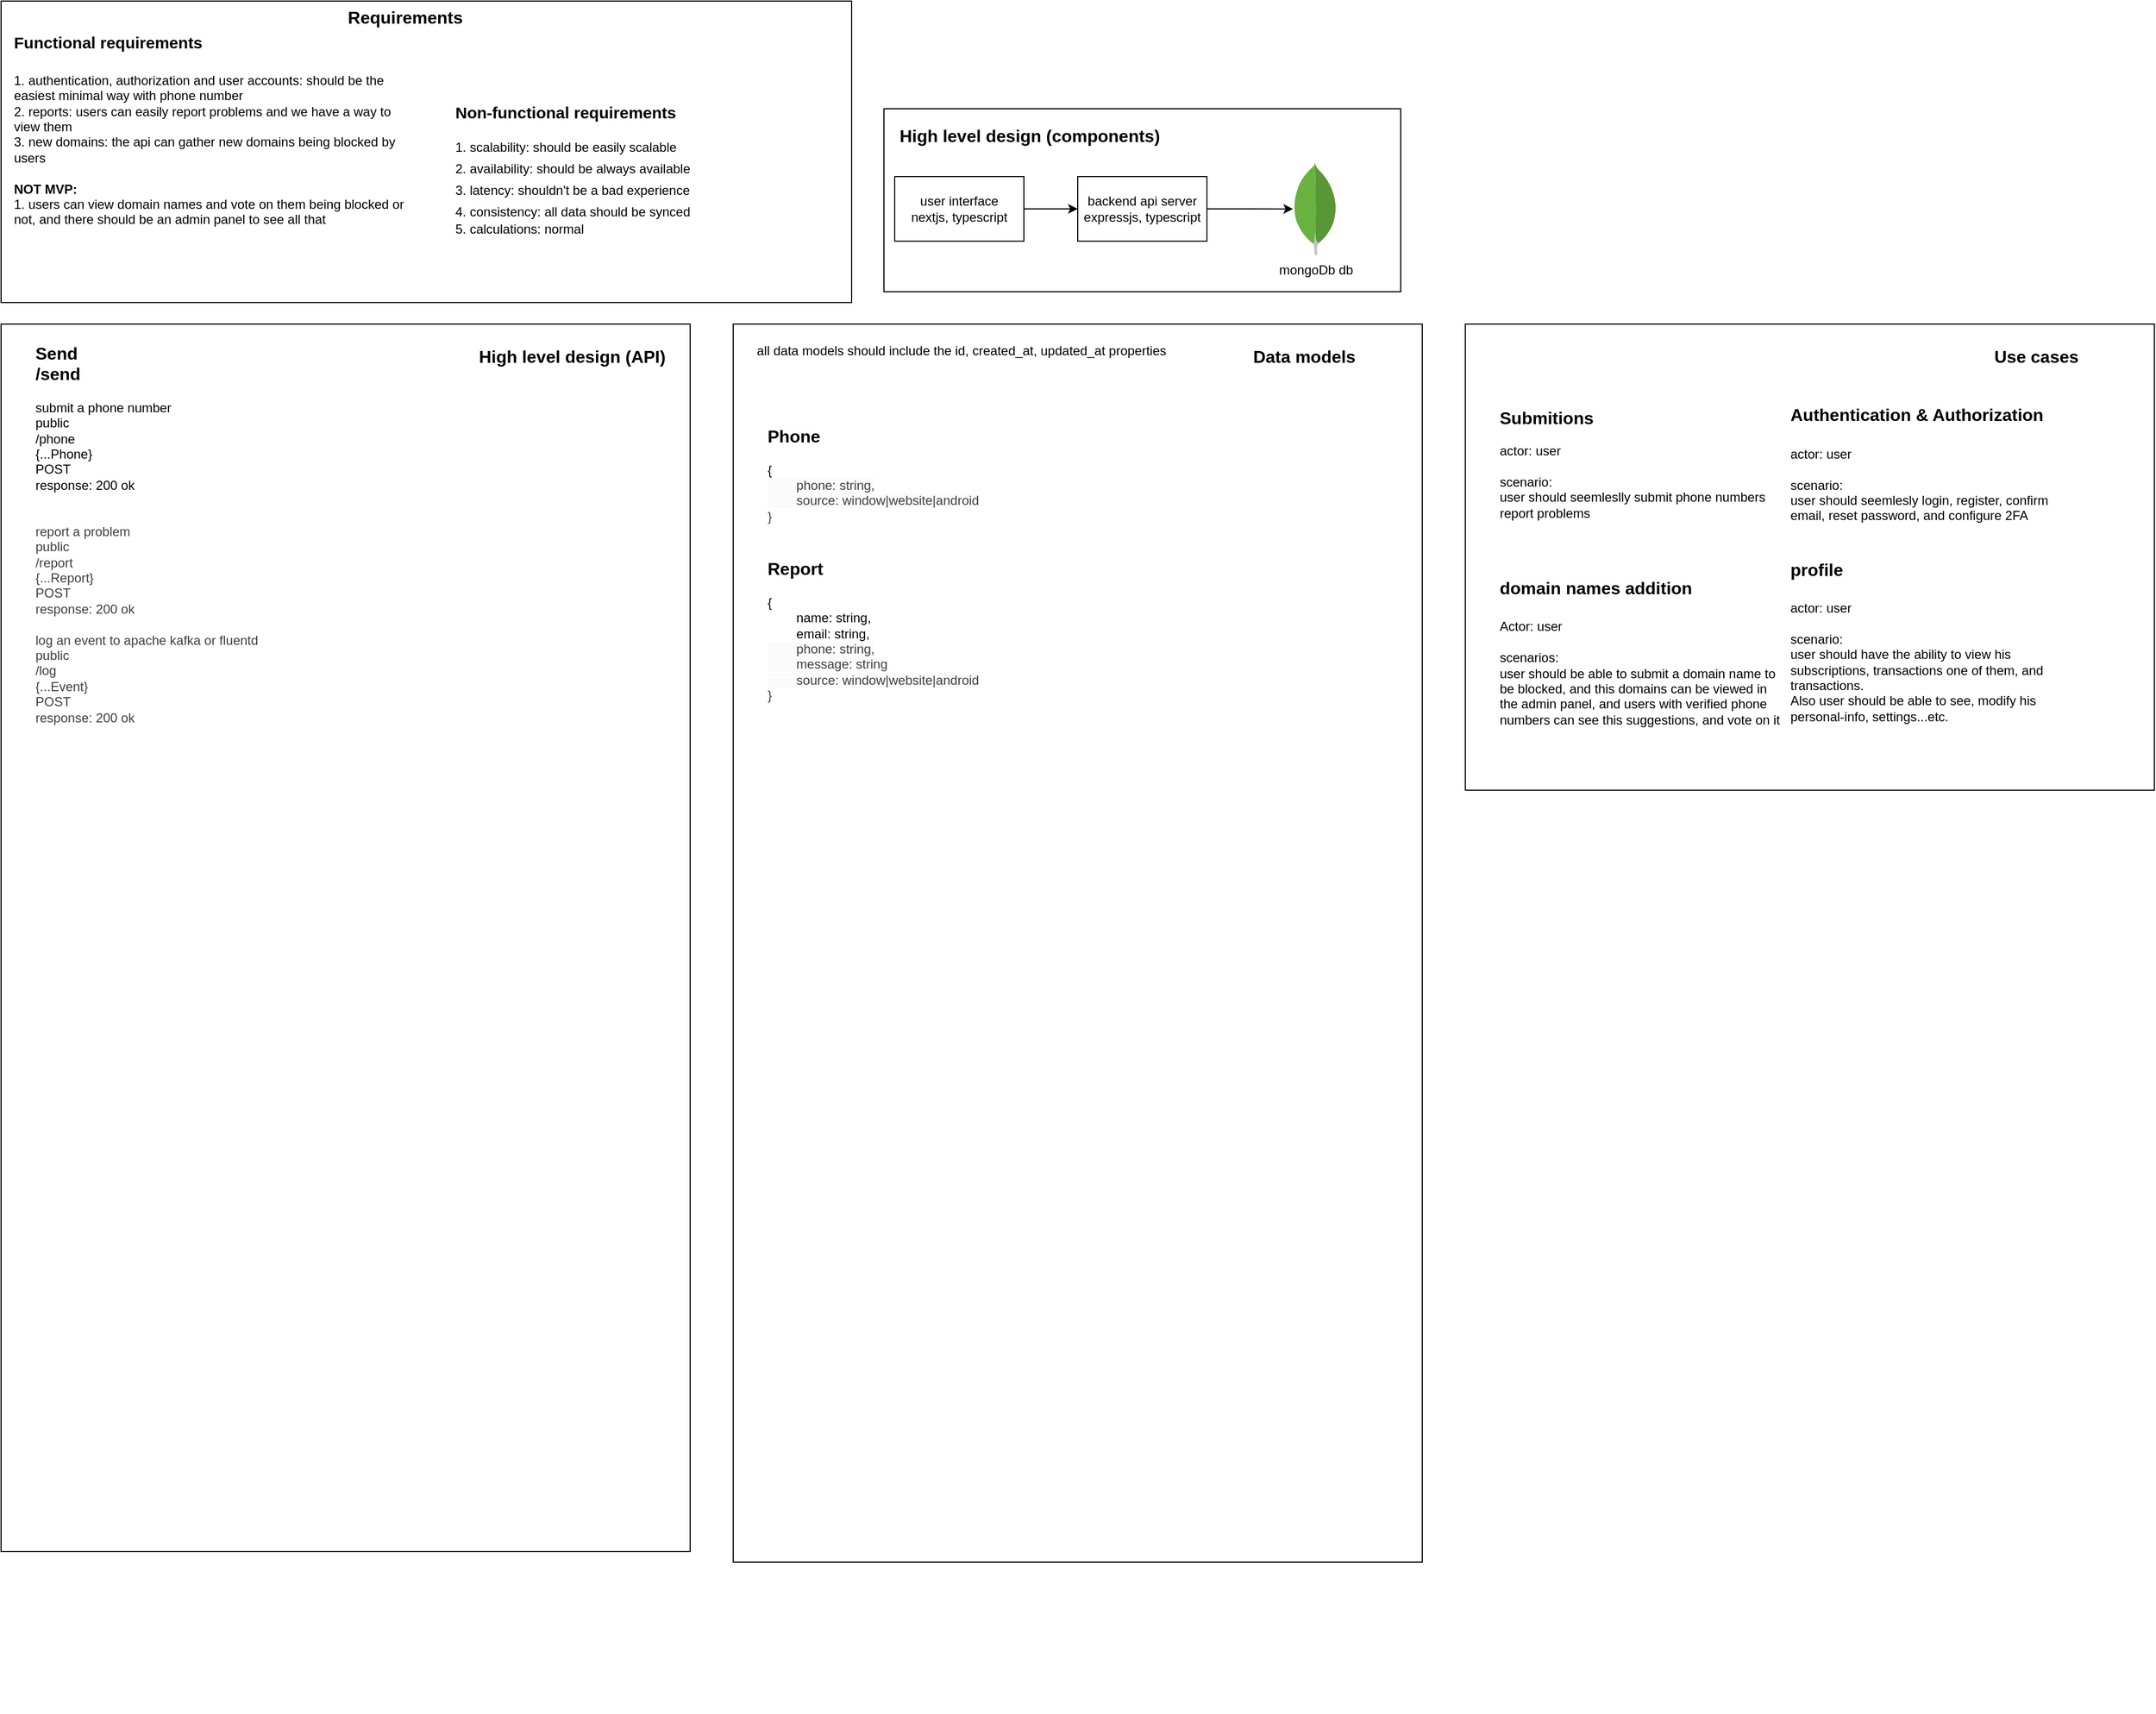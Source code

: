 <mxfile pages="2">
    <diagram name="high-level" id="8-smb9yRM81izmXv1z2y">
        <mxGraphModel dx="797" dy="1685" grid="1" gridSize="10" guides="1" tooltips="1" connect="1" arrows="1" fold="1" page="1" pageScale="1" pageWidth="850" pageHeight="1100" math="0" shadow="0">
            <root>
                <mxCell id="0"/>
                <mxCell id="1" parent="0"/>
                <mxCell id="nlzph1IIV6YKt-vDAN2--1" value="" style="group" parent="1" vertex="1" connectable="0">
                    <mxGeometry x="890" y="90" width="480" height="170" as="geometry"/>
                </mxCell>
                <mxCell id="nlzph1IIV6YKt-vDAN2--2" value="" style="whiteSpace=wrap;html=1;fontSize=11;" parent="nlzph1IIV6YKt-vDAN2--1" vertex="1">
                    <mxGeometry width="480" height="170" as="geometry"/>
                </mxCell>
                <mxCell id="nlzph1IIV6YKt-vDAN2--3" style="edgeStyle=orthogonalEdgeStyle;rounded=0;orthogonalLoop=1;jettySize=auto;html=1;exitX=1;exitY=0.5;exitDx=0;exitDy=0;entryX=0;entryY=0.5;entryDx=0;entryDy=0;" parent="nlzph1IIV6YKt-vDAN2--1" source="nlzph1IIV6YKt-vDAN2--4" target="nlzph1IIV6YKt-vDAN2--6" edge="1">
                    <mxGeometry relative="1" as="geometry"/>
                </mxCell>
                <mxCell id="nlzph1IIV6YKt-vDAN2--4" value="user interface&lt;div&gt;nextjs, typescript&lt;/div&gt;" style="rounded=0;whiteSpace=wrap;html=1;" parent="nlzph1IIV6YKt-vDAN2--1" vertex="1">
                    <mxGeometry x="10" y="63" width="120" height="60" as="geometry"/>
                </mxCell>
                <mxCell id="nlzph1IIV6YKt-vDAN2--5" style="edgeStyle=orthogonalEdgeStyle;rounded=0;orthogonalLoop=1;jettySize=auto;html=1;exitX=1;exitY=0.5;exitDx=0;exitDy=0;" parent="nlzph1IIV6YKt-vDAN2--1" source="nlzph1IIV6YKt-vDAN2--6" target="nlzph1IIV6YKt-vDAN2--7" edge="1">
                    <mxGeometry relative="1" as="geometry"/>
                </mxCell>
                <mxCell id="nlzph1IIV6YKt-vDAN2--6" value="backend api server&lt;div&gt;expressjs, typescript&lt;/div&gt;" style="rounded=0;whiteSpace=wrap;html=1;" parent="nlzph1IIV6YKt-vDAN2--1" vertex="1">
                    <mxGeometry x="180" y="63" width="120" height="60" as="geometry"/>
                </mxCell>
                <mxCell id="nlzph1IIV6YKt-vDAN2--7" value="mongoDb db" style="dashed=0;outlineConnect=0;html=1;align=center;labelPosition=center;verticalLabelPosition=bottom;verticalAlign=top;shape=mxgraph.weblogos.mongodb" parent="nlzph1IIV6YKt-vDAN2--1" vertex="1">
                    <mxGeometry x="380" y="50" width="41.2" height="86.2" as="geometry"/>
                </mxCell>
                <mxCell id="nlzph1IIV6YKt-vDAN2--8" value="&lt;font style=&quot;font-size: 16px;&quot;&gt;&lt;b&gt;High level design (components)&lt;/b&gt;&lt;/font&gt;" style="text;html=1;align=center;verticalAlign=middle;resizable=0;points=[];autosize=1;strokeColor=none;fillColor=none;" parent="nlzph1IIV6YKt-vDAN2--1" vertex="1">
                    <mxGeometry y="10" width="270" height="30" as="geometry"/>
                </mxCell>
                <mxCell id="nlzph1IIV6YKt-vDAN2--9" value="" style="group" parent="1" vertex="1" connectable="0">
                    <mxGeometry x="70" y="290" width="640" height="1140" as="geometry"/>
                </mxCell>
                <mxCell id="nlzph1IIV6YKt-vDAN2--10" value="" style="whiteSpace=wrap;html=1;fontSize=11;" parent="nlzph1IIV6YKt-vDAN2--9" vertex="1">
                    <mxGeometry width="640" height="1140" as="geometry"/>
                </mxCell>
                <mxCell id="nlzph1IIV6YKt-vDAN2--11" value="&lt;div data--h-bstatus=&quot;0OBSERVED&quot;&gt;&lt;span style=&quot;font-size: 16px;&quot;&gt;&lt;b&gt;Send&lt;/b&gt;&lt;/span&gt;&lt;/div&gt;&lt;font data--h-bstatus=&quot;0OBSERVED&quot; style=&quot;font-size: 16px;&quot;&gt;&lt;b data--h-bstatus=&quot;0OBSERVED&quot;&gt;/send&lt;/b&gt;&lt;/font&gt;&lt;div data--h-bstatus=&quot;0OBSERVED&quot;&gt;&lt;br data--h-bstatus=&quot;0OBSERVED&quot;&gt;&lt;/div&gt;&lt;div data--h-bstatus=&quot;0OBSERVED&quot;&gt;submit a phone number&lt;/div&gt;&lt;div data--h-bstatus=&quot;0OBSERVED&quot;&gt;public&lt;/div&gt;&lt;div data--h-bstatus=&quot;0OBSERVED&quot;&gt;/phone&lt;br&gt;{...Phone}&lt;/div&gt;&lt;div data--h-bstatus=&quot;0OBSERVED&quot;&gt;POST&lt;/div&gt;&lt;div data--h-bstatus=&quot;0OBSERVED&quot;&gt;response: 200 ok&lt;/div&gt;&lt;div data--h-bstatus=&quot;0OBSERVED&quot;&gt;&lt;br data--h-bstatus=&quot;0OBSERVED&quot;&gt;&lt;/div&gt;&lt;div data--h-bstatus=&quot;0OBSERVED&quot;&gt;&lt;br&gt;&lt;/div&gt;&lt;div data--h-bstatus=&quot;0OBSERVED&quot;&gt;&lt;div style=&quot;color: rgb(63, 63, 63); scrollbar-color: rgb(226, 226, 226) rgb(251, 251, 251);&quot; data--h-bstatus=&quot;0OBSERVED&quot;&gt;&lt;span style=&quot;color: rgb(63, 63, 63); background-color: transparent;&quot;&gt;report a problem&lt;br&gt;public&lt;/span&gt;&lt;/div&gt;&lt;div style=&quot;color: rgb(63, 63, 63); scrollbar-color: rgb(226, 226, 226) rgb(251, 251, 251);&quot; data--h-bstatus=&quot;0OBSERVED&quot;&gt;/report&lt;br style=&quot;color: rgb(63, 63, 63); scrollbar-color: rgb(226, 226, 226) rgb(251, 251, 251);&quot;&gt;{...Report}&lt;/div&gt;&lt;div style=&quot;color: rgb(63, 63, 63); scrollbar-color: rgb(226, 226, 226) rgb(251, 251, 251);&quot; data--h-bstatus=&quot;0OBSERVED&quot;&gt;POST&lt;/div&gt;&lt;div style=&quot;color: rgb(63, 63, 63); scrollbar-color: rgb(226, 226, 226) rgb(251, 251, 251);&quot; data--h-bstatus=&quot;0OBSERVED&quot;&gt;response: 200 ok&lt;br&gt;&lt;br&gt;&lt;div style=&quot;color: rgb(63, 63, 63); scrollbar-color: rgb(226, 226, 226) rgb(251, 251, 251);&quot; data--h-bstatus=&quot;0OBSERVED&quot;&gt;log an event to apache kafka or fluentd&lt;/div&gt;&lt;div style=&quot;color: rgb(63, 63, 63); scrollbar-color: rgb(226, 226, 226) rgb(251, 251, 251);&quot; data--h-bstatus=&quot;0OBSERVED&quot;&gt;public&lt;/div&gt;&lt;div style=&quot;color: rgb(63, 63, 63); scrollbar-color: rgb(226, 226, 226) rgb(251, 251, 251);&quot; data--h-bstatus=&quot;0OBSERVED&quot;&gt;/log&lt;br style=&quot;color: rgb(63, 63, 63); scrollbar-color: rgb(226, 226, 226) rgb(251, 251, 251);&quot;&gt;{...Event}&lt;/div&gt;&lt;div style=&quot;color: rgb(63, 63, 63); scrollbar-color: rgb(226, 226, 226) rgb(251, 251, 251);&quot; data--h-bstatus=&quot;0OBSERVED&quot;&gt;POST&lt;/div&gt;&lt;div style=&quot;color: rgb(63, 63, 63); scrollbar-color: rgb(226, 226, 226) rgb(251, 251, 251);&quot; data--h-bstatus=&quot;0OBSERVED&quot;&gt;response: 200 ok&lt;/div&gt;&lt;/div&gt;&lt;/div&gt;" style="text;html=1;align=left;verticalAlign=middle;resizable=0;points=[];autosize=1;strokeColor=none;fillColor=none;" parent="nlzph1IIV6YKt-vDAN2--9" vertex="1">
                    <mxGeometry x="30" y="10" width="230" height="370" as="geometry"/>
                </mxCell>
                <mxCell id="nlzph1IIV6YKt-vDAN2--13" value="&lt;font style=&quot;font-size: 16px;&quot;&gt;&lt;b&gt;High level design (API)&lt;/b&gt;&lt;/font&gt;" style="text;html=1;align=center;verticalAlign=middle;resizable=0;points=[];autosize=1;strokeColor=none;fillColor=none;" parent="nlzph1IIV6YKt-vDAN2--9" vertex="1">
                    <mxGeometry x="430" y="15.268" width="200" height="30" as="geometry"/>
                </mxCell>
                <mxCell id="nlzph1IIV6YKt-vDAN2--18" value="" style="group" parent="1" vertex="1" connectable="0">
                    <mxGeometry x="750" y="290" width="640" height="1290" as="geometry"/>
                </mxCell>
                <mxCell id="nlzph1IIV6YKt-vDAN2--19" value="" style="whiteSpace=wrap;html=1;fontSize=11;" parent="nlzph1IIV6YKt-vDAN2--18" vertex="1">
                    <mxGeometry width="640" height="1150" as="geometry"/>
                </mxCell>
                <mxCell id="nlzph1IIV6YKt-vDAN2--20" value="&lt;div data--h-bstatus=&quot;0OBSERVED&quot;&gt;&lt;b data--h-bstatus=&quot;0OBSERVED&quot; style=&quot;font-size: 16px; color: light-dark(rgb(0, 0, 0), rgb(255, 255, 255)); background-color: light-dark(#ffffff, var(--ge-dark-color, #121212));&quot;&gt;Phone&lt;/b&gt;&lt;/div&gt;&lt;div data--h-bstatus=&quot;0OBSERVED&quot;&gt;&lt;span style=&quot;background-color: light-dark(#ffffff, var(--ge-dark-color, #121212));&quot;&gt;&lt;br data--h-bstatus=&quot;0OBSERVED&quot;&gt;&lt;/span&gt;&lt;/div&gt;&lt;div data--h-bstatus=&quot;0OBSERVED&quot;&gt;&lt;span style=&quot;background-color: light-dark(#ffffff, var(--ge-dark-color, #121212));&quot;&gt;{&lt;/span&gt;&lt;/div&gt;&lt;div data--h-bstatus=&quot;0OBSERVED&quot;&gt;&lt;span style=&quot;color: rgb(63, 63, 63);&quot;&gt;&lt;span style=&quot;background-color: rgb(251, 251, 251);&quot;&gt;&lt;span style=&quot;white-space: pre;&quot;&gt;&#x9;&lt;/span&gt;phone: string,&lt;/span&gt;&lt;/span&gt;&lt;/div&gt;&lt;div data--h-bstatus=&quot;0OBSERVED&quot;&gt;&lt;span style=&quot;color: rgb(63, 63, 63);&quot;&gt;&lt;span style=&quot;background-color: rgb(251, 251, 251);&quot;&gt;&lt;span style=&quot;white-space: pre;&quot;&gt;&#x9;&lt;/span&gt;source: window|website|android&lt;br&gt;&lt;/span&gt;}&lt;/span&gt;&lt;/div&gt;" style="text;html=1;align=left;verticalAlign=middle;resizable=0;points=[];autosize=1;strokeColor=none;fillColor=none;" parent="nlzph1IIV6YKt-vDAN2--18" vertex="1">
                    <mxGeometry x="30" y="90" width="220" height="100" as="geometry"/>
                </mxCell>
                <mxCell id="nlzph1IIV6YKt-vDAN2--23" value="&lt;font style=&quot;font-size: 16px;&quot;&gt;&lt;b&gt;Data models&lt;/b&gt;&lt;/font&gt;" style="text;html=1;align=center;verticalAlign=middle;resizable=0;points=[];autosize=1;strokeColor=none;fillColor=none;" parent="nlzph1IIV6YKt-vDAN2--18" vertex="1">
                    <mxGeometry x="470" y="15" width="120" height="30" as="geometry"/>
                </mxCell>
                <mxCell id="nlzph1IIV6YKt-vDAN2--39" value="&lt;span style=&quot;background-color: rgb(255, 255, 255);&quot;&gt;all data models should include the id, created_at, updated_at properties&lt;/span&gt;" style="text;html=1;align=left;verticalAlign=middle;resizable=0;points=[];autosize=1;strokeColor=none;fillColor=none;" parent="nlzph1IIV6YKt-vDAN2--18" vertex="1">
                    <mxGeometry x="20" y="10" width="400" height="30" as="geometry"/>
                </mxCell>
                <mxCell id="nlzph1IIV6YKt-vDAN2--40" value="&lt;div data--h-bstatus=&quot;0OBSERVED&quot;&gt;&lt;b data--h-bstatus=&quot;0OBSERVED&quot; style=&quot;font-size: 16px; color: light-dark(rgb(0, 0, 0), rgb(255, 255, 255)); background-color: light-dark(#ffffff, var(--ge-dark-color, #121212));&quot;&gt;Report&lt;/b&gt;&lt;/div&gt;&lt;div data--h-bstatus=&quot;0OBSERVED&quot;&gt;&lt;span style=&quot;background-color: light-dark(#ffffff, var(--ge-dark-color, #121212));&quot;&gt;&lt;br data--h-bstatus=&quot;0OBSERVED&quot;&gt;&lt;/span&gt;&lt;/div&gt;&lt;div data--h-bstatus=&quot;0OBSERVED&quot;&gt;&lt;span style=&quot;background-color: light-dark(#ffffff, var(--ge-dark-color, #121212));&quot;&gt;{&lt;br&gt;&lt;span style=&quot;white-space: pre;&quot;&gt;&#x9;&lt;/span&gt;name: string,&lt;br&gt;&lt;span style=&quot;white-space: pre;&quot;&gt;&#x9;&lt;/span&gt;email: string,&lt;br&gt;&lt;/span&gt;&lt;/div&gt;&lt;div data--h-bstatus=&quot;0OBSERVED&quot;&gt;&lt;span style=&quot;color: rgb(63, 63, 63);&quot;&gt;&lt;span style=&quot;background-color: rgb(251, 251, 251);&quot;&gt;&lt;span style=&quot;white-space: pre;&quot;&gt;&#x9;&lt;/span&gt;phone: string,&lt;br&gt;&lt;span style=&quot;white-space: pre;&quot;&gt;&#x9;&lt;/span&gt;message: string&lt;br&gt;&lt;/span&gt;&lt;/span&gt;&lt;/div&gt;&lt;div data--h-bstatus=&quot;0OBSERVED&quot;&gt;&lt;span style=&quot;color: rgb(63, 63, 63);&quot;&gt;&lt;span style=&quot;background-color: rgb(251, 251, 251);&quot;&gt;&lt;span style=&quot;white-space: pre;&quot;&gt;&#x9;&lt;/span&gt;source: window|website|android&lt;br&gt;&lt;/span&gt;}&lt;/span&gt;&lt;/div&gt;" style="text;html=1;align=left;verticalAlign=middle;resizable=0;points=[];autosize=1;strokeColor=none;fillColor=none;" parent="nlzph1IIV6YKt-vDAN2--18" vertex="1">
                    <mxGeometry x="30" y="210" width="220" height="150" as="geometry"/>
                </mxCell>
                <mxCell id="nlzph1IIV6YKt-vDAN2--32" value="" style="group" parent="1" vertex="1" connectable="0">
                    <mxGeometry x="1430" y="290" width="640" height="433" as="geometry"/>
                </mxCell>
                <mxCell id="nlzph1IIV6YKt-vDAN2--33" value="" style="whiteSpace=wrap;html=1;fontSize=11;" parent="nlzph1IIV6YKt-vDAN2--32" vertex="1">
                    <mxGeometry width="640" height="433" as="geometry"/>
                </mxCell>
                <mxCell id="nlzph1IIV6YKt-vDAN2--34" value="&lt;div data--h-bstatus=&quot;0OBSERVED&quot;&gt;&lt;b data--h-bstatus=&quot;0OBSERVED&quot; style=&quot;font-size: 16px; background-color: transparent; color: light-dark(rgb(0, 0, 0), rgb(255, 255, 255));&quot;&gt;Submitions&lt;/b&gt;&lt;/div&gt;&lt;div data--h-bstatus=&quot;0OBSERVED&quot;&gt;&lt;br data--h-bstatus=&quot;0OBSERVED&quot;&gt;&lt;/div&gt;&lt;div data--h-bstatus=&quot;0OBSERVED&quot;&gt;actor: user&lt;/div&gt;&lt;div data--h-bstatus=&quot;0OBSERVED&quot;&gt;&lt;br data--h-bstatus=&quot;0OBSERVED&quot;&gt;&lt;/div&gt;&lt;div data--h-bstatus=&quot;0OBSERVED&quot;&gt;scenario:&lt;/div&gt;&lt;div data--h-bstatus=&quot;0OBSERVED&quot;&gt;user should seemleslly submit phone numbers&lt;br&gt;report problems&lt;/div&gt;" style="text;html=1;align=left;verticalAlign=middle;resizable=0;points=[];autosize=1;strokeColor=none;fillColor=none;" parent="nlzph1IIV6YKt-vDAN2--32" vertex="1">
                    <mxGeometry x="30" y="70" width="270" height="120" as="geometry"/>
                </mxCell>
                <mxCell id="nlzph1IIV6YKt-vDAN2--35" value="&lt;font style=&quot;font-size: 16px;&quot;&gt;&lt;b&gt;Use cases&lt;/b&gt;&lt;/font&gt;" style="text;html=1;align=center;verticalAlign=middle;resizable=0;points=[];autosize=1;strokeColor=none;fillColor=none;" parent="nlzph1IIV6YKt-vDAN2--32" vertex="1">
                    <mxGeometry x="480" y="15" width="100" height="30" as="geometry"/>
                </mxCell>
                <mxCell id="nlzph1IIV6YKt-vDAN2--36" value="&lt;div data--h-bstatus=&quot;0OBSERVED&quot;&gt;&lt;span style=&quot;font-size: 16px;&quot;&gt;&lt;b&gt;domain names addition&lt;br&gt;&lt;br&gt;&lt;/b&gt;&lt;/span&gt;&lt;/div&gt;&lt;div data--h-bstatus=&quot;0OBSERVED&quot;&gt;Actor: user&lt;/div&gt;&lt;div data--h-bstatus=&quot;0OBSERVED&quot;&gt;&lt;br data--h-bstatus=&quot;0OBSERVED&quot;&gt;&lt;/div&gt;&lt;div data--h-bstatus=&quot;0OBSERVED&quot;&gt;&lt;span data--h-bstatus=&quot;0OBSERVED&quot; style=&quot;background-color: transparent; color: light-dark(rgb(0, 0, 0), rgb(255, 255, 255));&quot;&gt;scenarios:&lt;/span&gt;&lt;/div&gt;&lt;div data--h-bstatus=&quot;0OBSERVED&quot;&gt;user should be able to submit a domain name to&lt;br&gt;be blocked, and this domains can be viewed in &lt;br&gt;the admin panel, and users with verified phone&lt;br&gt;numbers can see this suggestions, and vote on it&lt;br&gt;&lt;/div&gt;" style="text;html=1;align=left;verticalAlign=middle;resizable=0;points=[];autosize=1;strokeColor=none;fillColor=none;" parent="nlzph1IIV6YKt-vDAN2--32" vertex="1">
                    <mxGeometry x="30" y="230" width="280" height="150" as="geometry"/>
                </mxCell>
                <mxCell id="nlzph1IIV6YKt-vDAN2--37" value="&lt;div&gt;&lt;span style=&quot;font-size: 16px;&quot;&gt;&lt;b&gt;Authentication &amp;amp; Authorization&lt;/b&gt;&lt;/span&gt;&lt;/div&gt;&lt;div&gt;&lt;span style=&quot;font-size: 16px;&quot;&gt;&lt;b&gt;&lt;br&gt;&lt;/b&gt;&lt;/span&gt;&lt;/div&gt;&lt;div&gt;actor: user&lt;/div&gt;&lt;div&gt;&lt;br&gt;&lt;/div&gt;&lt;div&gt;scenario:&lt;/div&gt;&lt;div&gt;user should seemlesly login, register, confirm&lt;/div&gt;&lt;div&gt;email, reset password, and configure 2FA&lt;/div&gt;" style="text;html=1;align=left;verticalAlign=middle;resizable=0;points=[];autosize=1;strokeColor=none;fillColor=none;" parent="nlzph1IIV6YKt-vDAN2--32" vertex="1">
                    <mxGeometry x="300" y="70" width="260" height="120" as="geometry"/>
                </mxCell>
                <mxCell id="nlzph1IIV6YKt-vDAN2--38" value="&lt;div data--h-bstatus=&quot;0OBSERVED&quot;&gt;&lt;span data--h-bstatus=&quot;0OBSERVED&quot; style=&quot;font-size: 16px;&quot;&gt;&lt;b data--h-bstatus=&quot;0OBSERVED&quot;&gt;profile&lt;/b&gt;&lt;/span&gt;&lt;/div&gt;&lt;div data--h-bstatus=&quot;0OBSERVED&quot;&gt;&lt;span data--h-bstatus=&quot;0OBSERVED&quot; style=&quot;font-size: 16px;&quot;&gt;&lt;b data--h-bstatus=&quot;0OBSERVED&quot;&gt;&lt;br data--h-bstatus=&quot;0OBSERVED&quot;&gt;&lt;/b&gt;&lt;/span&gt;&lt;/div&gt;&lt;div data--h-bstatus=&quot;0OBSERVED&quot;&gt;actor: user&lt;/div&gt;&lt;div data--h-bstatus=&quot;0OBSERVED&quot;&gt;&lt;br data--h-bstatus=&quot;0OBSERVED&quot;&gt;&lt;/div&gt;&lt;div data--h-bstatus=&quot;0OBSERVED&quot;&gt;scenario:&lt;/div&gt;&lt;div data--h-bstatus=&quot;0OBSERVED&quot;&gt;user should have the ability to view his&amp;nbsp;&lt;/div&gt;&lt;div data--h-bstatus=&quot;0OBSERVED&quot;&gt;subscriptions, transactions&amp;nbsp;&lt;span data--h-bstatus=&quot;0OBSERVED&quot; style=&quot;background-color: transparent; color: light-dark(rgb(0, 0, 0), rgb(255, 255, 255));&quot;&gt;one of them, and&amp;nbsp;&lt;/span&gt;&lt;/div&gt;&lt;div data--h-bstatus=&quot;0OBSERVED&quot;&gt;&lt;span data--h-bstatus=&quot;0OBSERVED&quot; style=&quot;background-color: transparent; color: light-dark(rgb(0, 0, 0), rgb(255, 255, 255));&quot;&gt;transactions.&amp;nbsp;&lt;/span&gt;&lt;/div&gt;&lt;div data--h-bstatus=&quot;0OBSERVED&quot;&gt;&lt;span data--h-bstatus=&quot;0OBSERVED&quot; style=&quot;background-color: transparent; color: light-dark(rgb(0, 0, 0), rgb(255, 255, 255));&quot;&gt;Also user should be&amp;nbsp;&lt;/span&gt;&lt;span data--h-bstatus=&quot;0OBSERVED&quot; style=&quot;background-color: transparent; color: light-dark(rgb(0, 0, 0), rgb(255, 255, 255));&quot;&gt;able to see, modify his&amp;nbsp;&lt;/span&gt;&lt;/div&gt;&lt;div data--h-bstatus=&quot;0OBSERVED&quot;&gt;&lt;span data--h-bstatus=&quot;0OBSERVED&quot; style=&quot;background-color: transparent; color: light-dark(rgb(0, 0, 0), rgb(255, 255, 255));&quot;&gt;personal-info, settings...etc.&lt;/span&gt;&lt;/div&gt;" style="text;html=1;align=left;verticalAlign=middle;resizable=0;points=[];autosize=1;strokeColor=none;fillColor=none;" parent="nlzph1IIV6YKt-vDAN2--32" vertex="1">
                    <mxGeometry x="300" y="210" width="260" height="170" as="geometry"/>
                </mxCell>
                <mxCell id="2" value="" style="group" parent="1" vertex="1" connectable="0">
                    <mxGeometry x="70" y="-10" width="790" height="290" as="geometry"/>
                </mxCell>
                <mxCell id="3" value="" style="whiteSpace=wrap;html=1;fontSize=11;" parent="2" vertex="1">
                    <mxGeometry width="790" height="280" as="geometry"/>
                </mxCell>
                <mxCell id="4" value="&lt;h1 style=&quot;margin-top: 0px;&quot;&gt;&lt;span style=&quot;background-color: transparent; color: light-dark(rgb(0, 0, 0), rgb(255, 255, 255));&quot;&gt;&lt;font style=&quot;&quot;&gt;&lt;span style=&quot;font-size: 15px;&quot;&gt;Functional requirements&lt;/span&gt;&lt;/font&gt;&lt;/span&gt;&lt;/h1&gt;&lt;h1 style=&quot;margin-top: 0px;&quot;&gt;&lt;/h1&gt;&lt;div&gt;&lt;span style=&quot;background-color: transparent; color: light-dark(rgb(0, 0, 0), rgb(255, 255, 255));&quot;&gt;&lt;font style=&quot;&quot;&gt;&lt;span style=&quot;font-size: 12px;&quot;&gt;1. authentication, authorization and user accounts: should be the easiest minimal way with phone number&lt;br&gt;2. reports: users can easily report problems and we have a way to view them&lt;br&gt;3. new domains: the api can gather new domains being blocked by users&lt;br&gt;&lt;br&gt;&lt;b&gt;NOT MVP:&lt;br&gt;&lt;/b&gt;1. users can view domain names and vote on them being blocked or not, and there should be an admin panel to see all that&lt;/span&gt;&lt;/font&gt;&lt;/span&gt;&lt;/div&gt;&lt;h1 style=&quot;margin-top: 0px; line-height: 100%;&quot;&gt;&lt;/h1&gt;" style="text;html=1;whiteSpace=wrap;overflow=hidden;rounded=0;" parent="2" vertex="1">
                    <mxGeometry x="10" y="15" width="370" height="260" as="geometry"/>
                </mxCell>
                <mxCell id="5" value="&lt;h1 style=&quot;margin-top: 0px;&quot;&gt;&lt;span style=&quot;background-color: transparent; color: light-dark(rgb(0, 0, 0), rgb(255, 255, 255));&quot;&gt;&lt;font style=&quot;font-size: 15px;&quot;&gt;Non-functional requirements&lt;/font&gt;&lt;/span&gt;&lt;/h1&gt;&lt;h1 style=&quot;margin-top: 0px; line-height: 0%;&quot;&gt;&lt;span style=&quot;font-size: 12px; font-weight: 400;&quot;&gt;1. scalability: should be easily scalable&lt;/span&gt;&lt;/h1&gt;&lt;h1 style=&quot;margin-top: 0px; line-height: 0%;&quot;&gt;&lt;span style=&quot;background-color: transparent; color: light-dark(rgb(0, 0, 0), rgb(255, 255, 255)); font-size: 12px; font-weight: 400;&quot;&gt;2. availability: should be always available&lt;/span&gt;&lt;/h1&gt;&lt;h1 style=&quot;margin-top: 0px; line-height: 0%;&quot;&gt;&lt;span style=&quot;background-color: transparent; color: light-dark(rgb(0, 0, 0), rgb(255, 255, 255)); font-size: 12px; font-weight: 400;&quot;&gt;3. latency: shouldn&#39;t be a bad experience&lt;/span&gt;&lt;/h1&gt;&lt;h1 style=&quot;margin-top: 0px; line-height: 0%;&quot;&gt;&lt;span style=&quot;background-color: transparent; color: light-dark(rgb(0, 0, 0), rgb(255, 255, 255)); font-size: 12px; font-weight: normal;&quot;&gt;4. consistency: all data should be synced&lt;/span&gt;&lt;/h1&gt;&lt;div style=&quot;line-height: 0%;&quot;&gt;&lt;span style=&quot;background-color: transparent; color: light-dark(rgb(0, 0, 0), rgb(255, 255, 255));&quot;&gt;5. calculations: normal&lt;/span&gt;&lt;/div&gt;" style="text;html=1;whiteSpace=wrap;overflow=hidden;rounded=0;" parent="2" vertex="1">
                    <mxGeometry x="420" y="80" width="350" height="150" as="geometry"/>
                </mxCell>
                <mxCell id="6" value="&lt;font style=&quot;font-size: 16px;&quot;&gt;&lt;b&gt;Requirements&lt;/b&gt;&lt;/font&gt;" style="text;html=1;align=center;verticalAlign=middle;resizable=0;points=[];autosize=1;strokeColor=none;fillColor=none;" parent="2" vertex="1">
                    <mxGeometry x="310" width="130" height="30" as="geometry"/>
                </mxCell>
            </root>
        </mxGraphModel>
    </diagram>
    <diagram id="yDcnoQ-w4sotKixott70" name="website">
        <mxGraphModel dx="1266" dy="289" grid="1" gridSize="10" guides="1" tooltips="1" connect="1" arrows="1" fold="1" page="1" pageScale="1" pageWidth="850" pageHeight="1100" background="#ffffff" math="0" shadow="0">
            <root>
                <mxCell id="0"/>
                <mxCell id="1" parent="0"/>
                <mxCell id="rOXuChgOmX8JVEiVYjmg-1" value="Requirements:&lt;br&gt;&lt;br&gt;1. steps/installation of apps for windows, android, linux, mac, ios, router&lt;div&gt;2. clear explanations for every step&lt;/div&gt;&lt;div&gt;3. a page indicating that protection is already done on this device&lt;/div&gt;" style="text;html=1;align=center;verticalAlign=middle;resizable=0;points=[];autosize=1;strokeColor=none;fillColor=none;" parent="1" vertex="1">
                    <mxGeometry x="40" y="28" width="400" height="90" as="geometry"/>
                </mxCell>
                <mxCell id="rOXuChgOmX8JVEiVYjmg-8" style="edgeStyle=none;html=1;strokeColor=light-dark(#ff0000, #ededed);strokeWidth=2;endArrow=openAsync;endFill=0;" parent="1" source="rOXuChgOmX8JVEiVYjmg-2" target="rOXuChgOmX8JVEiVYjmg-3" edge="1">
                    <mxGeometry relative="1" as="geometry"/>
                </mxCell>
                <mxCell id="UtuCvoRXhWz_WTzKwQfW-2" value="" style="edgeStyle=none;html=1;" parent="1" source="rOXuChgOmX8JVEiVYjmg-2" target="UtuCvoRXhWz_WTzKwQfW-1" edge="1">
                    <mxGeometry relative="1" as="geometry"/>
                </mxCell>
                <mxCell id="rOXuChgOmX8JVEiVYjmg-2" value="الصفحة الرئيسية" style="rounded=1;whiteSpace=wrap;html=1;" parent="1" vertex="1">
                    <mxGeometry x="150" y="170" width="120" height="60" as="geometry"/>
                </mxCell>
                <mxCell id="UtuCvoRXhWz_WTzKwQfW-19" value="" style="edgeStyle=none;html=1;" parent="1" source="rOXuChgOmX8JVEiVYjmg-3" target="UtuCvoRXhWz_WTzKwQfW-18" edge="1">
                    <mxGeometry relative="1" as="geometry"/>
                </mxCell>
                <mxCell id="UtuCvoRXhWz_WTzKwQfW-43" style="edgeStyle=none;html=1;strokeColor=light-dark(#ff0000, #ededed);endArrow=openAsync;endFill=0;" parent="1" source="rOXuChgOmX8JVEiVYjmg-3" target="rOXuChgOmX8JVEiVYjmg-4" edge="1">
                    <mxGeometry relative="1" as="geometry"/>
                </mxCell>
                <mxCell id="rOXuChgOmX8JVEiVYjmg-3" value="شوية شرح" style="rounded=1;whiteSpace=wrap;html=1;" parent="1" vertex="1">
                    <mxGeometry x="330" y="170" width="120" height="60" as="geometry"/>
                </mxCell>
                <mxCell id="rOXuChgOmX8JVEiVYjmg-10" style="edgeStyle=none;html=1;entryX=0;entryY=0.5;entryDx=0;entryDy=0;strokeColor=light-dark(#ff0000, #ededed);endArrow=openAsync;endFill=0;" parent="1" source="rOXuChgOmX8JVEiVYjmg-4" target="rOXuChgOmX8JVEiVYjmg-5" edge="1">
                    <mxGeometry relative="1" as="geometry"/>
                </mxCell>
                <mxCell id="UtuCvoRXhWz_WTzKwQfW-21" value="" style="edgeStyle=none;html=1;" parent="1" source="rOXuChgOmX8JVEiVYjmg-4" target="UtuCvoRXhWz_WTzKwQfW-20" edge="1">
                    <mxGeometry relative="1" as="geometry"/>
                </mxCell>
                <mxCell id="rOXuChgOmX8JVEiVYjmg-4" value="اختار الجهاز اللي عايز تفعل عليه الحماية" style="rounded=1;whiteSpace=wrap;html=1;" parent="1" vertex="1">
                    <mxGeometry x="500" y="170" width="120" height="60" as="geometry"/>
                </mxCell>
                <mxCell id="rOXuChgOmX8JVEiVYjmg-11" style="edgeStyle=none;html=1;strokeColor=light-dark(#ff0000, #ededed);endArrow=openAsync;endFill=0;entryX=0;entryY=0.5;entryDx=0;entryDy=0;" parent="1" source="rOXuChgOmX8JVEiVYjmg-5" target="UtuCvoRXhWz_WTzKwQfW-56" edge="1">
                    <mxGeometry relative="1" as="geometry">
                        <mxPoint x="850" y="200" as="targetPoint"/>
                    </mxGeometry>
                </mxCell>
                <mxCell id="UtuCvoRXhWz_WTzKwQfW-26" value="" style="edgeStyle=none;html=1;" parent="1" source="rOXuChgOmX8JVEiVYjmg-5" target="UtuCvoRXhWz_WTzKwQfW-25" edge="1">
                    <mxGeometry relative="1" as="geometry"/>
                </mxCell>
                <mxCell id="rOXuChgOmX8JVEiVYjmg-5" value="شرح خطوات أو برنامج للتحميل" style="rounded=1;whiteSpace=wrap;html=1;" parent="1" vertex="1">
                    <mxGeometry x="680" y="170" width="120" height="60" as="geometry"/>
                </mxCell>
                <mxCell id="rOXuChgOmX8JVEiVYjmg-18" style="edgeStyle=none;html=1;strokeColor=light-dark(#ff0000, #ededed);endArrow=openAsync;endFill=0;" parent="1" source="rOXuChgOmX8JVEiVYjmg-7" target="rOXuChgOmX8JVEiVYjmg-16" edge="1">
                    <mxGeometry relative="1" as="geometry"/>
                </mxCell>
                <mxCell id="UtuCvoRXhWz_WTzKwQfW-32" value="" style="edgeStyle=none;html=1;" parent="1" source="rOXuChgOmX8JVEiVYjmg-7" target="UtuCvoRXhWz_WTzKwQfW-31" edge="1">
                    <mxGeometry relative="1" as="geometry"/>
                </mxCell>
                <mxCell id="rOXuChgOmX8JVEiVYjmg-7" value="دعمنا، أم تفعليها على جهاز اخر" style="rounded=1;whiteSpace=wrap;html=1;" parent="1" vertex="1">
                    <mxGeometry x="1040" y="170" width="120" height="60" as="geometry"/>
                </mxCell>
                <mxCell id="UtuCvoRXhWz_WTzKwQfW-36" value="" style="edgeStyle=none;html=1;" parent="1" source="rOXuChgOmX8JVEiVYjmg-13" target="UtuCvoRXhWz_WTzKwQfW-35" edge="1">
                    <mxGeometry relative="1" as="geometry"/>
                </mxCell>
                <mxCell id="rOXuChgOmX8JVEiVYjmg-13" value="الصفحة الرئيسية للمدونة" style="rounded=1;whiteSpace=wrap;html=1;" parent="1" vertex="1">
                    <mxGeometry x="1390" y="170" width="120" height="60" as="geometry"/>
                </mxCell>
                <mxCell id="rOXuChgOmX8JVEiVYjmg-14" value="خدمة العملاء و التبرع موجودين دائما" style="rounded=1;whiteSpace=wrap;html=1;" parent="1" vertex="1">
                    <mxGeometry x="1570" y="170" width="120" height="60" as="geometry"/>
                </mxCell>
                <mxCell id="rOXuChgOmX8JVEiVYjmg-15" value="نافذة مستويات الحماية" style="rounded=1;whiteSpace=wrap;html=1;" parent="1" vertex="1">
                    <mxGeometry x="1740" y="170" width="120" height="60" as="geometry"/>
                </mxCell>
                <mxCell id="UtuCvoRXhWz_WTzKwQfW-34" value="" style="edgeStyle=none;html=1;" parent="1" source="rOXuChgOmX8JVEiVYjmg-16" target="UtuCvoRXhWz_WTzKwQfW-33" edge="1">
                    <mxGeometry relative="1" as="geometry"/>
                </mxCell>
                <mxCell id="rOXuChgOmX8JVEiVYjmg-16" value="لقد تم تفعيل الحماية من قبل بالفعل" style="rounded=1;whiteSpace=wrap;html=1;" parent="1" vertex="1">
                    <mxGeometry x="1210" y="170" width="120" height="60" as="geometry"/>
                </mxCell>
                <mxCell id="UtuCvoRXhWz_WTzKwQfW-40" value="" style="edgeStyle=none;html=1;" parent="1" source="rOXuChgOmX8JVEiVYjmg-17" target="UtuCvoRXhWz_WTzKwQfW-39" edge="1">
                    <mxGeometry relative="1" as="geometry"/>
                </mxCell>
                <mxCell id="rOXuChgOmX8JVEiVYjmg-17" value="منشور في المدونة" style="rounded=1;whiteSpace=wrap;html=1;" parent="1" vertex="1">
                    <mxGeometry x="1910" y="170" width="120" height="60" as="geometry"/>
                </mxCell>
                <mxCell id="UtuCvoRXhWz_WTzKwQfW-4" value="" style="edgeStyle=none;html=1;" parent="1" source="UtuCvoRXhWz_WTzKwQfW-1" target="UtuCvoRXhWz_WTzKwQfW-3" edge="1">
                    <mxGeometry relative="1" as="geometry"/>
                </mxCell>
                <mxCell id="UtuCvoRXhWz_WTzKwQfW-1" value="تصميم عشوائي من مجموعة تصميمات و عناوين مختارة" style="rounded=1;whiteSpace=wrap;html=1;" parent="1" vertex="1">
                    <mxGeometry x="150" y="310" width="120" height="60" as="geometry"/>
                </mxCell>
                <mxCell id="UtuCvoRXhWz_WTzKwQfW-6" value="" style="edgeStyle=none;html=1;" parent="1" source="UtuCvoRXhWz_WTzKwQfW-3" target="UtuCvoRXhWz_WTzKwQfW-5" edge="1">
                    <mxGeometry relative="1" as="geometry"/>
                </mxCell>
                <mxCell id="UtuCvoRXhWz_WTzKwQfW-3" value="دعوة لقراءة أهم منشوري المدونة" style="whiteSpace=wrap;html=1;rounded=1;" parent="1" vertex="1">
                    <mxGeometry x="150" y="450" width="120" height="60" as="geometry"/>
                </mxCell>
                <mxCell id="UtuCvoRXhWz_WTzKwQfW-8" value="" style="edgeStyle=none;html=1;" parent="1" source="UtuCvoRXhWz_WTzKwQfW-5" target="UtuCvoRXhWz_WTzKwQfW-7" edge="1">
                    <mxGeometry relative="1" as="geometry"/>
                </mxCell>
                <mxCell id="UtuCvoRXhWz_WTzKwQfW-5" value="مستويات الحماية المتاحة" style="whiteSpace=wrap;html=1;rounded=1;" parent="1" vertex="1">
                    <mxGeometry x="150" y="590" width="120" height="60" as="geometry"/>
                </mxCell>
                <mxCell id="UtuCvoRXhWz_WTzKwQfW-10" value="" style="edgeStyle=none;html=1;" parent="1" source="UtuCvoRXhWz_WTzKwQfW-7" target="UtuCvoRXhWz_WTzKwQfW-9" edge="1">
                    <mxGeometry relative="1" as="geometry"/>
                </mxCell>
                <mxCell id="UtuCvoRXhWz_WTzKwQfW-7" value="التأكيد على أهمية الحماية" style="whiteSpace=wrap;html=1;rounded=1;" parent="1" vertex="1">
                    <mxGeometry x="-30" y="590" width="120" height="60" as="geometry"/>
                </mxCell>
                <mxCell id="UtuCvoRXhWz_WTzKwQfW-13" value="" style="edgeStyle=none;html=1;" parent="1" source="UtuCvoRXhWz_WTzKwQfW-9" target="UtuCvoRXhWz_WTzKwQfW-12" edge="1">
                    <mxGeometry relative="1" as="geometry"/>
                </mxCell>
                <mxCell id="UtuCvoRXhWz_WTzKwQfW-9" value="الحماية سهلة و بسيطة عن طريق برنامج يتم تحميله" style="whiteSpace=wrap;html=1;rounded=1;" parent="1" vertex="1">
                    <mxGeometry x="-30" y="450" width="120" height="60" as="geometry"/>
                </mxCell>
                <mxCell id="UtuCvoRXhWz_WTzKwQfW-15" value="" style="edgeStyle=none;html=1;" parent="1" source="UtuCvoRXhWz_WTzKwQfW-12" target="UtuCvoRXhWz_WTzKwQfW-14" edge="1">
                    <mxGeometry relative="1" as="geometry"/>
                </mxCell>
                <mxCell id="UtuCvoRXhWz_WTzKwQfW-12" value="ادعمنا" style="whiteSpace=wrap;html=1;rounded=1;" parent="1" vertex="1">
                    <mxGeometry x="-30" y="310" width="120" height="60" as="geometry"/>
                </mxCell>
                <mxCell id="UtuCvoRXhWz_WTzKwQfW-14" value="ما هي مفازا" style="whiteSpace=wrap;html=1;rounded=1;" parent="1" vertex="1">
                    <mxGeometry x="-30" y="170" width="120" height="60" as="geometry"/>
                </mxCell>
                <mxCell id="UtuCvoRXhWz_WTzKwQfW-18" value="مساحة لكلام العميل يقرأه قبل ما يفعل الحماية" style="whiteSpace=wrap;html=1;rounded=1;" parent="1" vertex="1">
                    <mxGeometry x="330" y="310" width="120" height="60" as="geometry"/>
                </mxCell>
                <mxCell id="UtuCvoRXhWz_WTzKwQfW-24" value="" style="edgeStyle=none;html=1;" parent="1" source="UtuCvoRXhWz_WTzKwQfW-20" target="UtuCvoRXhWz_WTzKwQfW-23" edge="1">
                    <mxGeometry relative="1" as="geometry"/>
                </mxCell>
                <mxCell id="UtuCvoRXhWz_WTzKwQfW-20" value="اختيار الجهاز اللي عايز يفعل عليه الحماية" style="whiteSpace=wrap;html=1;rounded=1;" parent="1" vertex="1">
                    <mxGeometry x="500" y="310" width="120" height="60" as="geometry"/>
                </mxCell>
                <mxCell id="UtuCvoRXhWz_WTzKwQfW-23" value="زرار للاطلاع على مستويات الحماية" style="whiteSpace=wrap;html=1;rounded=1;" parent="1" vertex="1">
                    <mxGeometry x="500" y="450" width="120" height="60" as="geometry"/>
                </mxCell>
                <mxCell id="UtuCvoRXhWz_WTzKwQfW-28" value="" style="edgeStyle=none;html=1;" parent="1" source="UtuCvoRXhWz_WTzKwQfW-25" target="UtuCvoRXhWz_WTzKwQfW-27" edge="1">
                    <mxGeometry relative="1" as="geometry"/>
                </mxCell>
                <mxCell id="UtuCvoRXhWz_WTzKwQfW-25" value="يإما صفحة فيها شعار للجهاز و تحميله" style="whiteSpace=wrap;html=1;rounded=1;" parent="1" vertex="1">
                    <mxGeometry x="680" y="310" width="120" height="60" as="geometry"/>
                </mxCell>
                <mxCell id="UtuCvoRXhWz_WTzKwQfW-27" value="يإما صفحة فيها جزء من الخطوات، و الخطوات فيها التالي و السابق" style="whiteSpace=wrap;html=1;rounded=1;" parent="1" vertex="1">
                    <mxGeometry x="680" y="450" width="120" height="60" as="geometry"/>
                </mxCell>
                <mxCell id="UtuCvoRXhWz_WTzKwQfW-31" value="نافذة الدعم، و زرار لتفعيل الحماية على جهاز اخر" style="whiteSpace=wrap;html=1;rounded=1;" parent="1" vertex="1">
                    <mxGeometry x="1040" y="310" width="120" height="60" as="geometry"/>
                </mxCell>
                <mxCell id="UtuCvoRXhWz_WTzKwQfW-33" value="إظهار خطأ إذا كان المستخدم قد فعل الحماية بالفعل" style="whiteSpace=wrap;html=1;rounded=1;" parent="1" vertex="1">
                    <mxGeometry x="1210" y="310" width="120" height="60" as="geometry"/>
                </mxCell>
                <mxCell id="UtuCvoRXhWz_WTzKwQfW-38" value="" style="edgeStyle=none;html=1;" parent="1" source="UtuCvoRXhWz_WTzKwQfW-35" target="UtuCvoRXhWz_WTzKwQfW-37" edge="1">
                    <mxGeometry relative="1" as="geometry"/>
                </mxCell>
                <mxCell id="UtuCvoRXhWz_WTzKwQfW-35" value="أهم منشوري المدونة" style="whiteSpace=wrap;html=1;rounded=1;" parent="1" vertex="1">
                    <mxGeometry x="1390" y="310" width="120" height="60" as="geometry"/>
                </mxCell>
                <mxCell id="UtuCvoRXhWz_WTzKwQfW-37" value="منشورات المدونة" style="whiteSpace=wrap;html=1;rounded=1;" parent="1" vertex="1">
                    <mxGeometry x="1390" y="450" width="120" height="60" as="geometry"/>
                </mxCell>
                <mxCell id="UtuCvoRXhWz_WTzKwQfW-42" value="" style="edgeStyle=none;html=1;" parent="1" source="UtuCvoRXhWz_WTzKwQfW-39" target="UtuCvoRXhWz_WTzKwQfW-41" edge="1">
                    <mxGeometry relative="1" as="geometry"/>
                </mxCell>
                <mxCell id="UtuCvoRXhWz_WTzKwQfW-39" value="مكونات المنشور:&lt;div&gt;1. تصميم&lt;br&gt;2. عنوان&lt;/div&gt;&lt;div&gt;3. المنشور نفسه&lt;/div&gt;" style="whiteSpace=wrap;html=1;rounded=1;" parent="1" vertex="1">
                    <mxGeometry x="1910" y="310" width="120" height="80" as="geometry"/>
                </mxCell>
                <mxCell id="UtuCvoRXhWz_WTzKwQfW-41" value="اطلع على منشورات أخرى" style="whiteSpace=wrap;html=1;rounded=1;" parent="1" vertex="1">
                    <mxGeometry x="1910" y="480" width="120" height="60" as="geometry"/>
                </mxCell>
                <mxCell id="UtuCvoRXhWz_WTzKwQfW-47" value="" style="edgeStyle=none;html=1;" parent="1" source="UtuCvoRXhWz_WTzKwQfW-44" target="UtuCvoRXhWz_WTzKwQfW-46" edge="1">
                    <mxGeometry relative="1" as="geometry"/>
                </mxCell>
                <mxCell id="UtuCvoRXhWz_WTzKwQfW-44" value="نافذة الدعم" style="rounded=1;whiteSpace=wrap;html=1;" parent="1" vertex="1">
                    <mxGeometry x="2110" y="170" width="120" height="60" as="geometry"/>
                </mxCell>
                <mxCell id="UtuCvoRXhWz_WTzKwQfW-46" value="يحدد العميل الكمية اللي عايز يدعمنا بيها، و زرار &quot;ادعمنا&quot; ينقله على بوابة الدفع مباشر" style="whiteSpace=wrap;html=1;rounded=1;" parent="1" vertex="1">
                    <mxGeometry x="2110" y="310" width="120" height="60" as="geometry"/>
                </mxCell>
                <mxCell id="UtuCvoRXhWz_WTzKwQfW-55" value="" style="edgeStyle=none;html=1;" parent="1" source="UtuCvoRXhWz_WTzKwQfW-56" target="UtuCvoRXhWz_WTzKwQfW-57" edge="1">
                    <mxGeometry relative="1" as="geometry"/>
                </mxCell>
                <mxCell id="UtuCvoRXhWz_WTzKwQfW-58" style="edgeStyle=none;html=1;exitX=1;exitY=0.5;exitDx=0;exitDy=0;strokeColor=light-dark(#ff0000, #ededed);endArrow=openAsync;endFill=0;" parent="1" source="UtuCvoRXhWz_WTzKwQfW-56" target="rOXuChgOmX8JVEiVYjmg-7" edge="1">
                    <mxGeometry relative="1" as="geometry"/>
                </mxCell>
                <mxCell id="UtuCvoRXhWz_WTzKwQfW-56" value="مبارك تفعيل الحماية" style="rounded=1;whiteSpace=wrap;html=1;" parent="1" vertex="1">
                    <mxGeometry x="870" y="170" width="120" height="60" as="geometry"/>
                </mxCell>
                <mxCell id="UtuCvoRXhWz_WTzKwQfW-61" value="" style="edgeStyle=none;html=1;" parent="1" source="UtuCvoRXhWz_WTzKwQfW-57" target="UtuCvoRXhWz_WTzKwQfW-60" edge="1">
                    <mxGeometry relative="1" as="geometry"/>
                </mxCell>
                <mxCell id="UtuCvoRXhWz_WTzKwQfW-57" value="خطوات لاختبار إن كانت الحماية تم تفعيلها بالفعل" style="whiteSpace=wrap;html=1;rounded=1;" parent="1" vertex="1">
                    <mxGeometry x="870" y="310" width="120" height="60" as="geometry"/>
                </mxCell>
                <mxCell id="UtuCvoRXhWz_WTzKwQfW-63" value="" style="edgeStyle=none;html=1;" parent="1" source="UtuCvoRXhWz_WTzKwQfW-60" target="UtuCvoRXhWz_WTzKwQfW-62" edge="1">
                    <mxGeometry relative="1" as="geometry"/>
                </mxCell>
                <mxCell id="UtuCvoRXhWz_WTzKwQfW-60" value="لو الحماية مش مفعلة، تظهر تحت نصائح يجربها المستخدم" style="whiteSpace=wrap;html=1;rounded=1;" parent="1" vertex="1">
                    <mxGeometry x="870" y="450" width="120" height="60" as="geometry"/>
                </mxCell>
                <mxCell id="UtuCvoRXhWz_WTzKwQfW-62" value="لو مش عارف يشغل الحماية، يتواصل مع خدمة العملاء" style="whiteSpace=wrap;html=1;rounded=1;" parent="1" vertex="1">
                    <mxGeometry x="870" y="590" width="120" height="60" as="geometry"/>
                </mxCell>
            </root>
        </mxGraphModel>
    </diagram>
</mxfile>